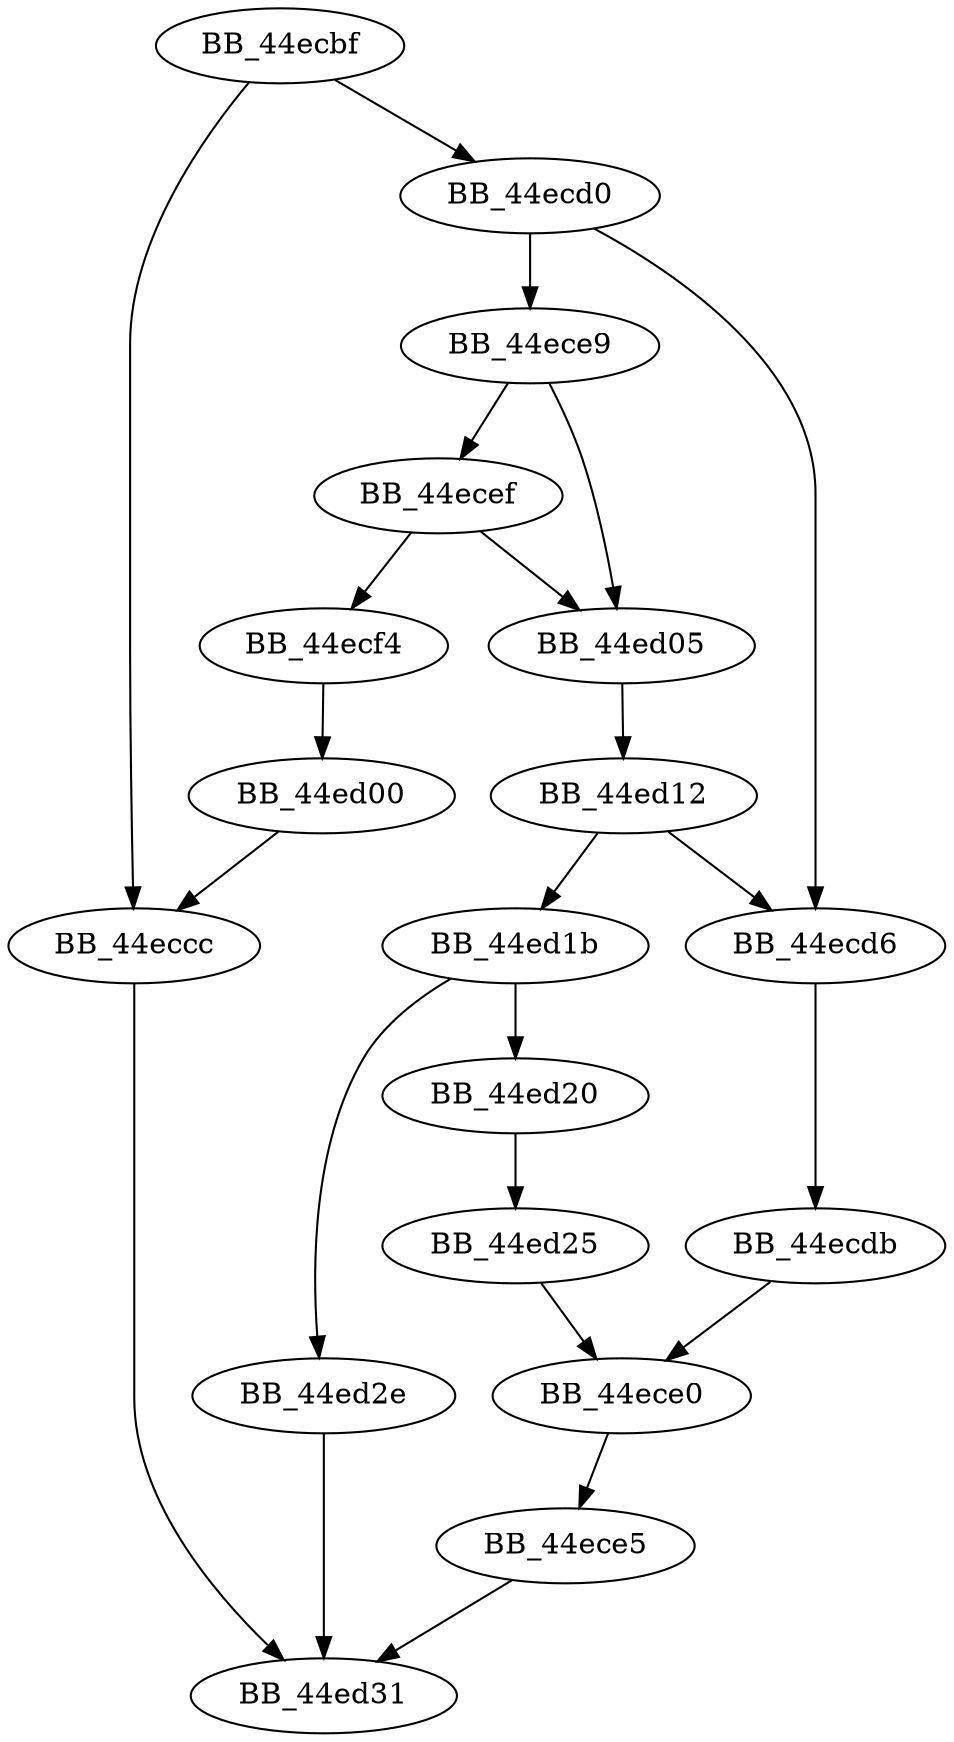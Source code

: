 DiGraph sub_44ECBF{
BB_44ecbf->BB_44eccc
BB_44ecbf->BB_44ecd0
BB_44eccc->BB_44ed31
BB_44ecd0->BB_44ecd6
BB_44ecd0->BB_44ece9
BB_44ecd6->BB_44ecdb
BB_44ecdb->BB_44ece0
BB_44ece0->BB_44ece5
BB_44ece5->BB_44ed31
BB_44ece9->BB_44ecef
BB_44ece9->BB_44ed05
BB_44ecef->BB_44ecf4
BB_44ecef->BB_44ed05
BB_44ecf4->BB_44ed00
BB_44ed00->BB_44eccc
BB_44ed05->BB_44ed12
BB_44ed12->BB_44ecd6
BB_44ed12->BB_44ed1b
BB_44ed1b->BB_44ed20
BB_44ed1b->BB_44ed2e
BB_44ed20->BB_44ed25
BB_44ed25->BB_44ece0
BB_44ed2e->BB_44ed31
}
